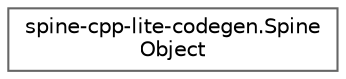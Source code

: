 digraph "类继承关系图"
{
 // LATEX_PDF_SIZE
  bgcolor="transparent";
  edge [fontname=Helvetica,fontsize=10,labelfontname=Helvetica,labelfontsize=10];
  node [fontname=Helvetica,fontsize=10,shape=box,height=0.2,width=0.4];
  rankdir="LR";
  Node0 [id="Node000000",label="spine-cpp-lite-codegen.Spine\lObject",height=0.2,width=0.4,color="grey40", fillcolor="white", style="filled",URL="$classspine-cpp-lite-codegen_1_1_spine_object.html",tooltip=" "];
}
